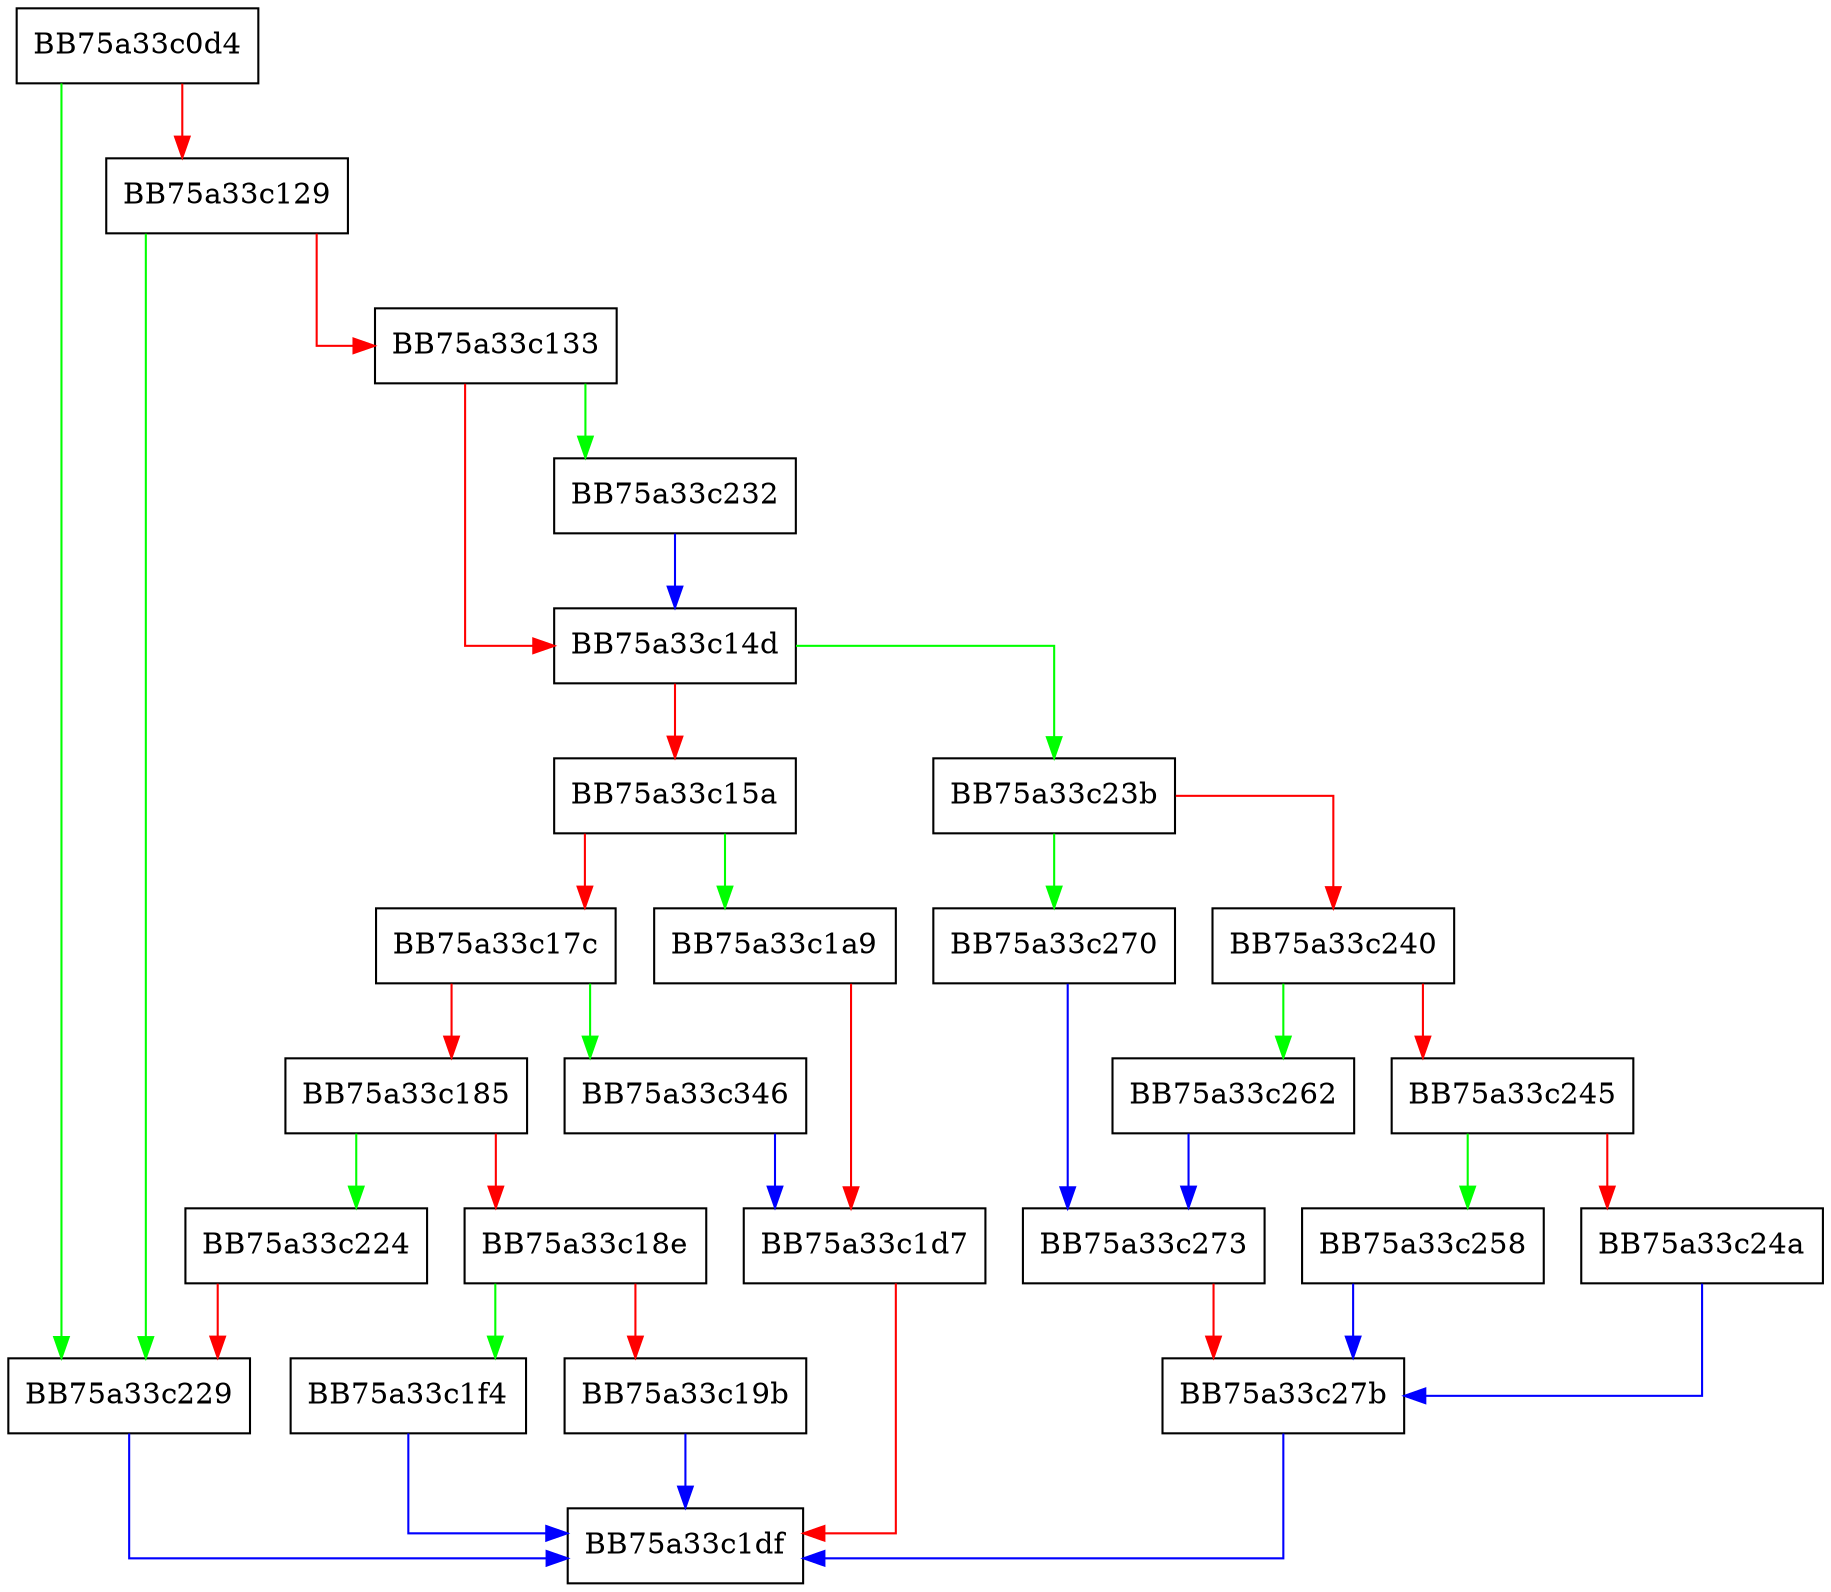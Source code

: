 digraph msil_emit_sfieldop {
  node [shape="box"];
  graph [splines=ortho];
  BB75a33c0d4 -> BB75a33c229 [color="green"];
  BB75a33c0d4 -> BB75a33c129 [color="red"];
  BB75a33c129 -> BB75a33c229 [color="green"];
  BB75a33c129 -> BB75a33c133 [color="red"];
  BB75a33c133 -> BB75a33c232 [color="green"];
  BB75a33c133 -> BB75a33c14d [color="red"];
  BB75a33c14d -> BB75a33c23b [color="green"];
  BB75a33c14d -> BB75a33c15a [color="red"];
  BB75a33c15a -> BB75a33c1a9 [color="green"];
  BB75a33c15a -> BB75a33c17c [color="red"];
  BB75a33c17c -> BB75a33c346 [color="green"];
  BB75a33c17c -> BB75a33c185 [color="red"];
  BB75a33c185 -> BB75a33c224 [color="green"];
  BB75a33c185 -> BB75a33c18e [color="red"];
  BB75a33c18e -> BB75a33c1f4 [color="green"];
  BB75a33c18e -> BB75a33c19b [color="red"];
  BB75a33c19b -> BB75a33c1df [color="blue"];
  BB75a33c1a9 -> BB75a33c1d7 [color="red"];
  BB75a33c1d7 -> BB75a33c1df [color="red"];
  BB75a33c1f4 -> BB75a33c1df [color="blue"];
  BB75a33c224 -> BB75a33c229 [color="red"];
  BB75a33c229 -> BB75a33c1df [color="blue"];
  BB75a33c232 -> BB75a33c14d [color="blue"];
  BB75a33c23b -> BB75a33c270 [color="green"];
  BB75a33c23b -> BB75a33c240 [color="red"];
  BB75a33c240 -> BB75a33c262 [color="green"];
  BB75a33c240 -> BB75a33c245 [color="red"];
  BB75a33c245 -> BB75a33c258 [color="green"];
  BB75a33c245 -> BB75a33c24a [color="red"];
  BB75a33c24a -> BB75a33c27b [color="blue"];
  BB75a33c258 -> BB75a33c27b [color="blue"];
  BB75a33c262 -> BB75a33c273 [color="blue"];
  BB75a33c270 -> BB75a33c273 [color="blue"];
  BB75a33c273 -> BB75a33c27b [color="red"];
  BB75a33c27b -> BB75a33c1df [color="blue"];
  BB75a33c346 -> BB75a33c1d7 [color="blue"];
}